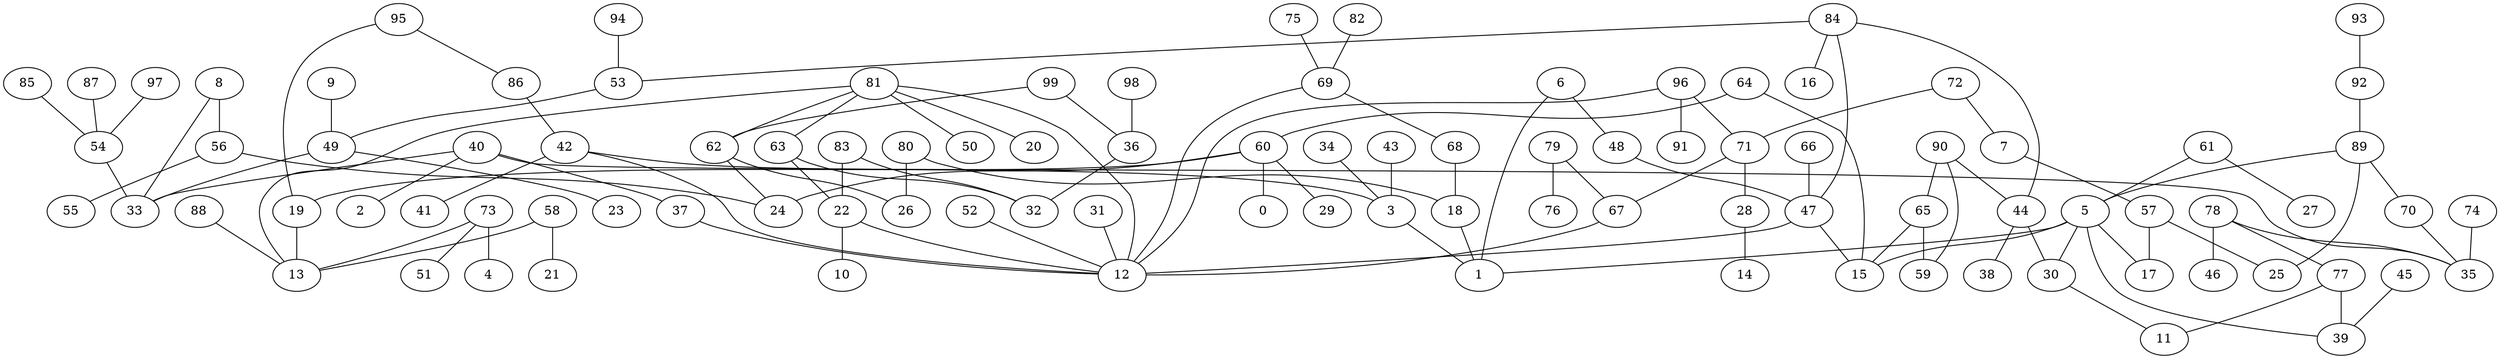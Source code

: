 digraph GG_graph {

subgraph G_graph {
edge [color = black]
"94" -> "53" [dir = none]
"93" -> "92" [dir = none]
"64" -> "15" [dir = none]
"75" -> "69" [dir = none]
"87" -> "54" [dir = none]
"82" -> "69" [dir = none]
"92" -> "89" [dir = none]
"90" -> "65" [dir = none]
"97" -> "54" [dir = none]
"28" -> "14" [dir = none]
"34" -> "3" [dir = none]
"83" -> "32" [dir = none]
"83" -> "22" [dir = none]
"9" -> "49" [dir = none]
"98" -> "36" [dir = none]
"85" -> "54" [dir = none]
"22" -> "10" [dir = none]
"22" -> "12" [dir = none]
"89" -> "25" [dir = none]
"89" -> "70" [dir = none]
"78" -> "46" [dir = none]
"78" -> "77" [dir = none]
"78" -> "35" [dir = none]
"40" -> "33" [dir = none]
"40" -> "2" [dir = none]
"40" -> "35" [dir = none]
"40" -> "37" [dir = none]
"7" -> "57" [dir = none]
"65" -> "59" [dir = none]
"65" -> "15" [dir = none]
"72" -> "71" [dir = none]
"73" -> "51" [dir = none]
"73" -> "4" [dir = none]
"73" -> "13" [dir = none]
"56" -> "55" [dir = none]
"56" -> "24" [dir = none]
"79" -> "76" [dir = none]
"79" -> "67" [dir = none]
"99" -> "36" [dir = none]
"99" -> "62" [dir = none]
"44" -> "38" [dir = none]
"44" -> "30" [dir = none]
"43" -> "3" [dir = none]
"96" -> "91" [dir = none]
"96" -> "12" [dir = none]
"47" -> "15" [dir = none]
"47" -> "12" [dir = none]
"66" -> "47" [dir = none]
"70" -> "35" [dir = none]
"77" -> "39" [dir = none]
"77" -> "11" [dir = none]
"37" -> "12" [dir = none]
"80" -> "26" [dir = none]
"42" -> "41" [dir = none]
"42" -> "3" [dir = none]
"49" -> "23" [dir = none]
"49" -> "33" [dir = none]
"86" -> "42" [dir = none]
"74" -> "35" [dir = none]
"3" -> "1" [dir = none]
"62" -> "24" [dir = none]
"62" -> "26" [dir = none]
"5" -> "1" [dir = none]
"5" -> "30" [dir = none]
"5" -> "17" [dir = none]
"5" -> "15" [dir = none]
"52" -> "12" [dir = none]
"61" -> "27" [dir = none]
"61" -> "5" [dir = none]
"45" -> "39" [dir = none]
"31" -> "12" [dir = none]
"57" -> "17" [dir = none]
"95" -> "86" [dir = none]
"19" -> "13" [dir = none]
"81" -> "20" [dir = none]
"81" -> "13" [dir = none]
"81" -> "63" [dir = none]
"81" -> "50" [dir = none]
"81" -> "62" [dir = none]
"81" -> "12" [dir = none]
"69" -> "68" [dir = none]
"69" -> "12" [dir = none]
"6" -> "48" [dir = none]
"6" -> "1" [dir = none]
"84" -> "16" [dir = none]
"84" -> "53" [dir = none]
"84" -> "47" [dir = none]
"58" -> "21" [dir = none]
"58" -> "13" [dir = none]
"60" -> "0" [dir = none]
"60" -> "29" [dir = none]
"60" -> "24" [dir = none]
"67" -> "12" [dir = none]
"71" -> "28" [dir = none]
"71" -> "67" [dir = none]
"68" -> "18" [dir = none]
"8" -> "56" [dir = none]
"88" -> "13" [dir = none]
"54" -> "33" [dir = none]
"90" -> "59" [dir = none]
"48" -> "47" [dir = none]
"18" -> "1" [dir = none]
"36" -> "32" [dir = none]
"63" -> "22" [dir = none]
"64" -> "60" [dir = none]
"89" -> "5" [dir = none]
"95" -> "19" [dir = none]
"84" -> "44" [dir = none]
"90" -> "44" [dir = none]
"60" -> "19" [dir = none]
"42" -> "12" [dir = none]
"96" -> "71" [dir = none]
"30" -> "11" [dir = none]
"53" -> "49" [dir = none]
"57" -> "25" [dir = none]
"63" -> "32" [dir = none]
"5" -> "39" [dir = none]
"80" -> "18" [dir = none]
"8" -> "33" [dir = none]
"72" -> "7" [dir = none]
}

}
